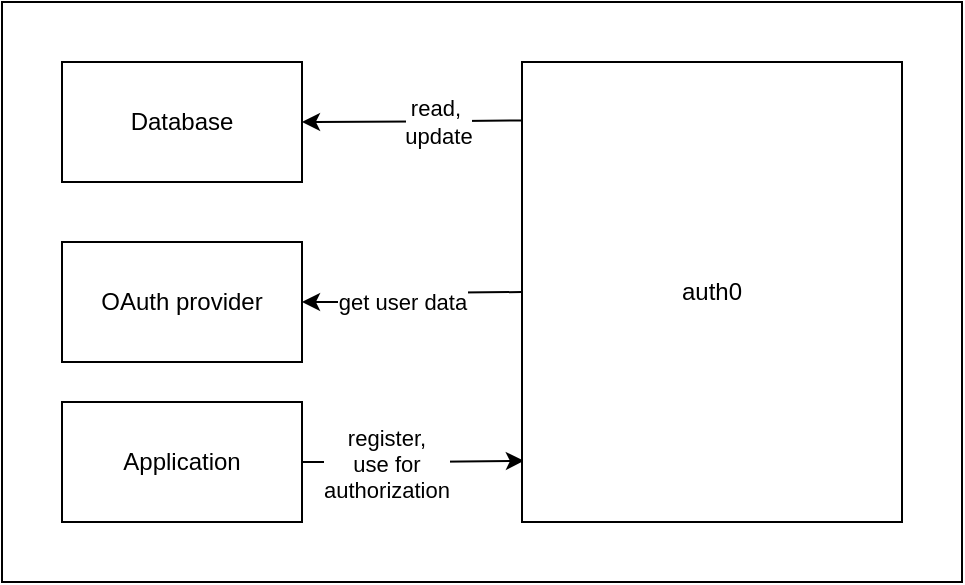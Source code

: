 <mxfile version="24.7.5">
  <diagram name="Страница — 1" id="pMkfU3jz5eLTFBJHSuNm">
    <mxGraphModel dx="1403" dy="450" grid="1" gridSize="10" guides="1" tooltips="1" connect="1" arrows="1" fold="1" page="1" pageScale="1" pageWidth="827" pageHeight="1169" math="0" shadow="0">
      <root>
        <mxCell id="0" />
        <mxCell id="1" parent="0" />
        <mxCell id="0s9YLjE5SzTz71vnaRI2-1" value="" style="rounded=0;whiteSpace=wrap;html=1;" parent="1" vertex="1">
          <mxGeometry x="-320" y="210" width="480" height="290" as="geometry" />
        </mxCell>
        <mxCell id="S8Gr5_tTL3bmlXB5-VWG-25" style="edgeStyle=orthogonalEdgeStyle;rounded=0;orthogonalLoop=1;jettySize=auto;html=1;exitX=0.007;exitY=0.127;exitDx=0;exitDy=0;entryX=1;entryY=0.5;entryDx=0;entryDy=0;exitPerimeter=0;" edge="1" parent="1" target="S8Gr5_tTL3bmlXB5-VWG-27">
          <mxGeometry relative="1" as="geometry">
            <mxPoint x="-58.67" y="269.21" as="sourcePoint" />
            <mxPoint x="-130" y="355" as="targetPoint" />
          </mxGeometry>
        </mxCell>
        <mxCell id="S8Gr5_tTL3bmlXB5-VWG-26" value="read,&amp;nbsp;&lt;div&gt;update&lt;/div&gt;" style="edgeLabel;html=1;align=center;verticalAlign=middle;resizable=0;points=[];" vertex="1" connectable="0" parent="S8Gr5_tTL3bmlXB5-VWG-25">
          <mxGeometry x="-0.366" y="2" relative="1" as="geometry">
            <mxPoint x="-8" y="-2" as="offset" />
          </mxGeometry>
        </mxCell>
        <mxCell id="S8Gr5_tTL3bmlXB5-VWG-32" style="edgeStyle=orthogonalEdgeStyle;rounded=0;orthogonalLoop=1;jettySize=auto;html=1;exitX=0;exitY=0.5;exitDx=0;exitDy=0;entryX=1;entryY=0.5;entryDx=0;entryDy=0;" edge="1" parent="1" target="S8Gr5_tTL3bmlXB5-VWG-28">
          <mxGeometry relative="1" as="geometry">
            <mxPoint x="-60" y="355" as="sourcePoint" />
          </mxGeometry>
        </mxCell>
        <mxCell id="S8Gr5_tTL3bmlXB5-VWG-33" value="get user data" style="edgeLabel;html=1;align=center;verticalAlign=middle;resizable=0;points=[];" vertex="1" connectable="0" parent="S8Gr5_tTL3bmlXB5-VWG-32">
          <mxGeometry x="0.293" y="2" relative="1" as="geometry">
            <mxPoint x="9" y="-2" as="offset" />
          </mxGeometry>
        </mxCell>
        <mxCell id="S8Gr5_tTL3bmlXB5-VWG-27" value="Database" style="rounded=0;whiteSpace=wrap;html=1;" vertex="1" parent="1">
          <mxGeometry x="-290" y="240" width="120" height="60" as="geometry" />
        </mxCell>
        <mxCell id="S8Gr5_tTL3bmlXB5-VWG-28" value="OAuth provider" style="rounded=0;whiteSpace=wrap;html=1;" vertex="1" parent="1">
          <mxGeometry x="-290" y="330" width="120" height="60" as="geometry" />
        </mxCell>
        <mxCell id="S8Gr5_tTL3bmlXB5-VWG-29" value="Application" style="rounded=0;whiteSpace=wrap;html=1;" vertex="1" parent="1">
          <mxGeometry x="-290" y="410" width="120" height="60" as="geometry" />
        </mxCell>
        <mxCell id="S8Gr5_tTL3bmlXB5-VWG-30" style="edgeStyle=orthogonalEdgeStyle;rounded=0;orthogonalLoop=1;jettySize=auto;html=1;exitX=1;exitY=0.5;exitDx=0;exitDy=0;entryX=0.005;entryY=0.867;entryDx=0;entryDy=0;entryPerimeter=0;" edge="1" parent="1" source="S8Gr5_tTL3bmlXB5-VWG-29">
          <mxGeometry relative="1" as="geometry">
            <mxPoint x="-59.05" y="439.41" as="targetPoint" />
          </mxGeometry>
        </mxCell>
        <mxCell id="S8Gr5_tTL3bmlXB5-VWG-31" value="register,&lt;div style=&quot;font-size: 11px;&quot;&gt;use for&lt;/div&gt;&lt;div style=&quot;font-size: 11px;&quot;&gt;authorization&lt;/div&gt;" style="edgeLabel;html=1;align=center;verticalAlign=middle;resizable=0;points=[];fontSize=11;" vertex="1" connectable="0" parent="S8Gr5_tTL3bmlXB5-VWG-30">
          <mxGeometry x="-0.246" y="-1" relative="1" as="geometry">
            <mxPoint as="offset" />
          </mxGeometry>
        </mxCell>
        <mxCell id="S8Gr5_tTL3bmlXB5-VWG-34" value="auth0" style="rounded=0;whiteSpace=wrap;html=1;" vertex="1" parent="1">
          <mxGeometry x="-60" y="240" width="190" height="230" as="geometry" />
        </mxCell>
      </root>
    </mxGraphModel>
  </diagram>
</mxfile>
